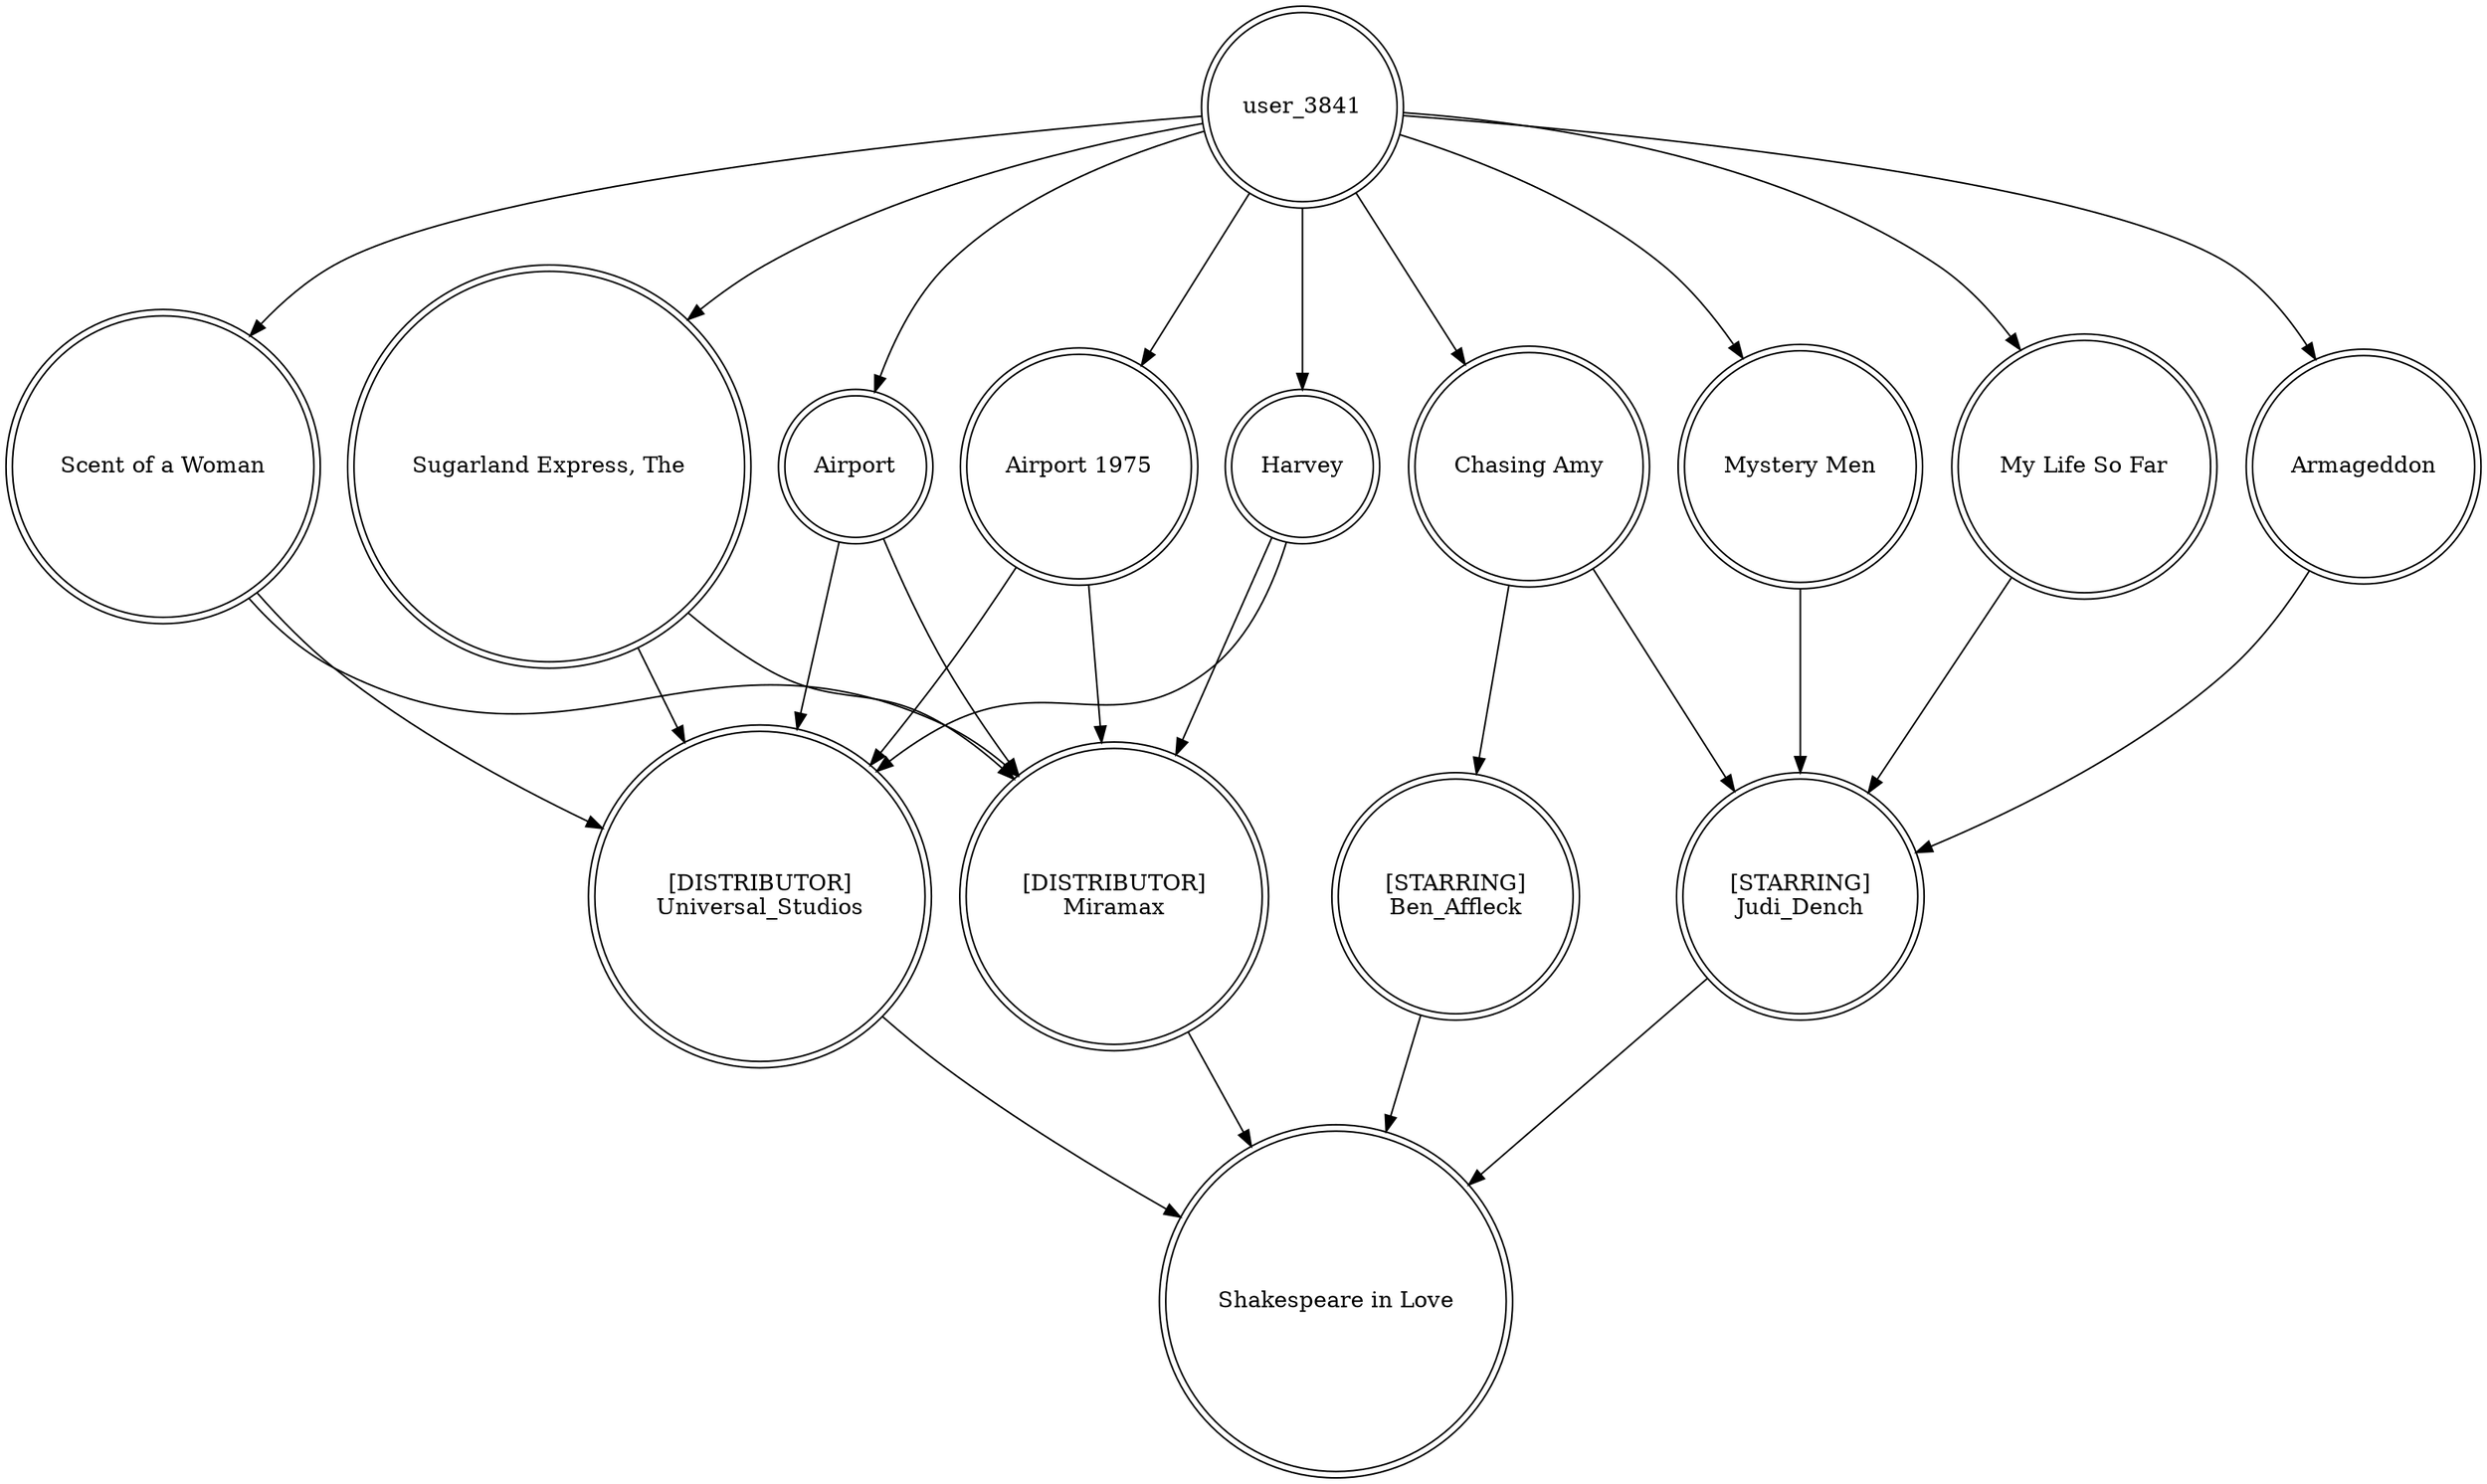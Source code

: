 digraph finite_state_machine {
	node [shape=doublecircle]
	"[STARRING]
Ben_Affleck" -> "Shakespeare in Love"
	Harvey -> "[DISTRIBUTOR]
Universal_Studios"
	user_3841 -> "Scent of a Woman"
	user_3841 -> "Sugarland Express, The"
	"[DISTRIBUTOR]
Universal_Studios" -> "Shakespeare in Love"
	"Sugarland Express, The" -> "[DISTRIBUTOR]
Miramax"
	Airport -> "[DISTRIBUTOR]
Universal_Studios"
	user_3841 -> Harvey
	user_3841 -> "Mystery Men"
	"My Life So Far" -> "[STARRING]
Judi_Dench"
	"Chasing Amy" -> "[STARRING]
Judi_Dench"
	user_3841 -> Airport
	"Scent of a Woman" -> "[DISTRIBUTOR]
Universal_Studios"
	"[STARRING]
Judi_Dench" -> "Shakespeare in Love"
	user_3841 -> Armageddon
	Harvey -> "[DISTRIBUTOR]
Miramax"
	"Scent of a Woman" -> "[DISTRIBUTOR]
Miramax"
	user_3841 -> "Airport 1975"
	Armageddon -> "[STARRING]
Judi_Dench"
	"[DISTRIBUTOR]
Miramax" -> "Shakespeare in Love"
	"Airport 1975" -> "[DISTRIBUTOR]
Miramax"
	"Airport 1975" -> "[DISTRIBUTOR]
Universal_Studios"
	user_3841 -> "Chasing Amy"
	"Mystery Men" -> "[STARRING]
Judi_Dench"
	"Chasing Amy" -> "[STARRING]
Ben_Affleck"
	user_3841 -> "My Life So Far"
	Airport -> "[DISTRIBUTOR]
Miramax"
	"Sugarland Express, The" -> "[DISTRIBUTOR]
Universal_Studios"
}

